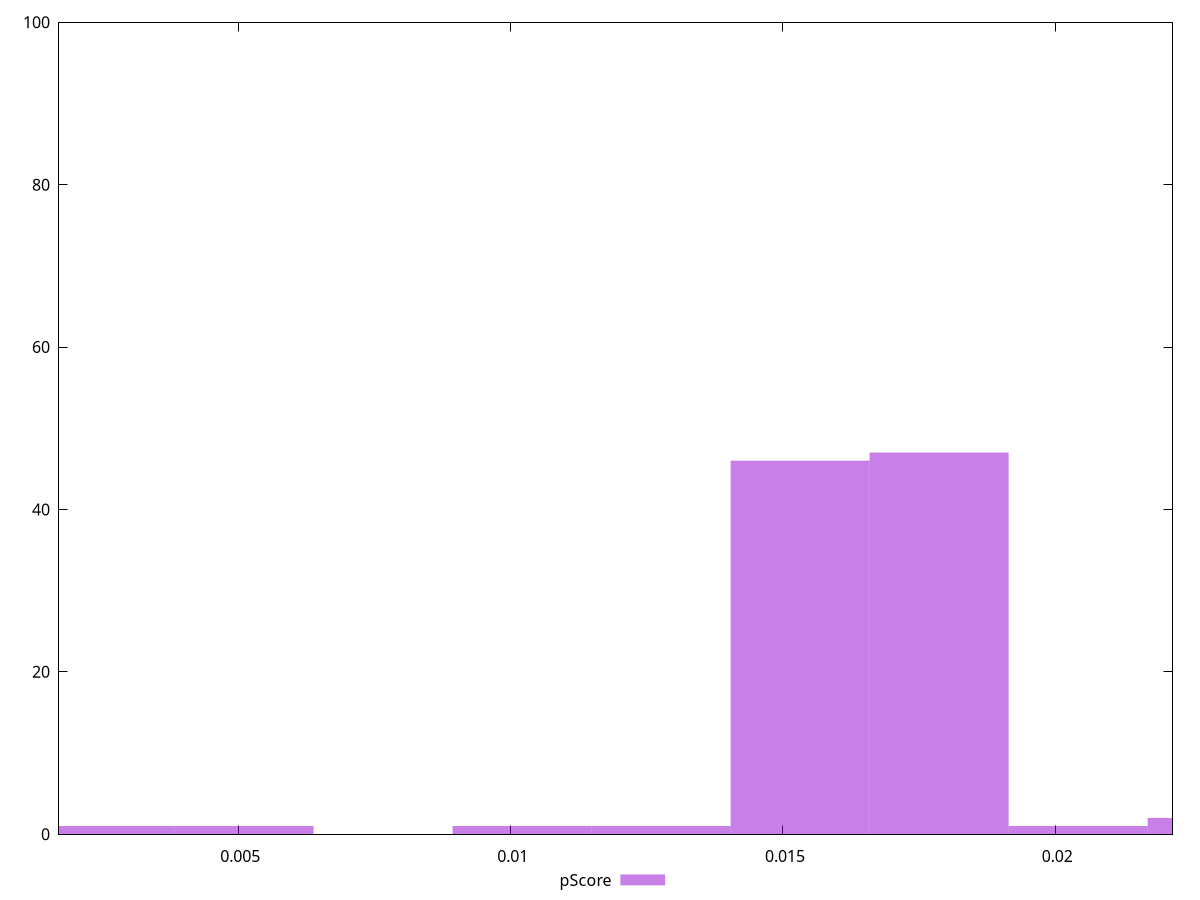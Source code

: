 reset

$pScore <<EOF
0.017867090572829078 47
0.015314649062424926 46
0.020419532083233233 1
0.02297197359363739 2
0.002552441510404154 1
0.01276220755202077 1
0.005104883020808308 1
0.010209766041616617 1
EOF

set key outside below
set boxwidth 0.002552441510404154
set xrange [0.0017074751760299267:0.02215192728050286]
set yrange [0:100]
set trange [0:100]
set style fill transparent solid 0.5 noborder
set terminal svg size 640, 490 enhanced background rgb 'white'
set output "report_00025_2021-02-22T21:38:55.199Z/cumulative-layout-shift/samples/pages+cached+noadtech/pScore/histogram.svg"

plot $pScore title "pScore" with boxes

reset
